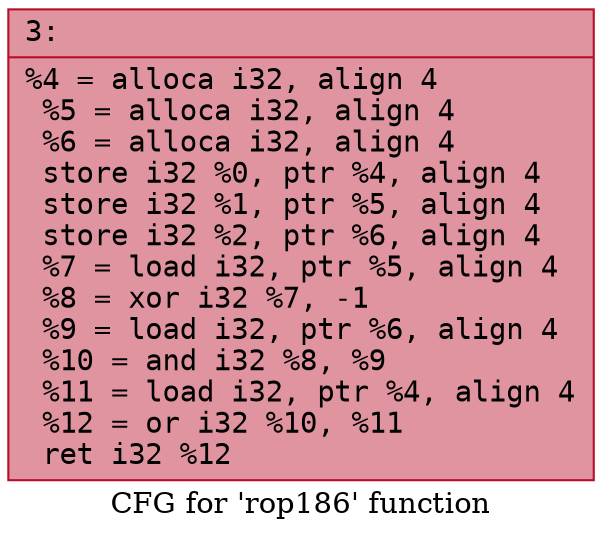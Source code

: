 digraph "CFG for 'rop186' function" {
	label="CFG for 'rop186' function";

	Node0x6000015c1900 [shape=record,color="#b70d28ff", style=filled, fillcolor="#b70d2870" fontname="Courier",label="{3:\l|  %4 = alloca i32, align 4\l  %5 = alloca i32, align 4\l  %6 = alloca i32, align 4\l  store i32 %0, ptr %4, align 4\l  store i32 %1, ptr %5, align 4\l  store i32 %2, ptr %6, align 4\l  %7 = load i32, ptr %5, align 4\l  %8 = xor i32 %7, -1\l  %9 = load i32, ptr %6, align 4\l  %10 = and i32 %8, %9\l  %11 = load i32, ptr %4, align 4\l  %12 = or i32 %10, %11\l  ret i32 %12\l}"];
}
